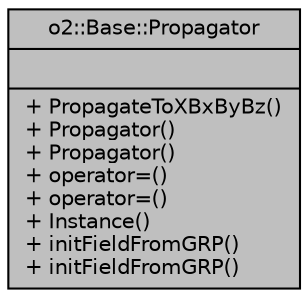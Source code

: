 digraph "o2::Base::Propagator"
{
 // INTERACTIVE_SVG=YES
  bgcolor="transparent";
  edge [fontname="Helvetica",fontsize="10",labelfontname="Helvetica",labelfontsize="10"];
  node [fontname="Helvetica",fontsize="10",shape=record];
  Node1 [label="{o2::Base::Propagator\n||+ PropagateToXBxByBz()\l+ Propagator()\l+ Propagator()\l+ operator=()\l+ operator=()\l+ Instance()\l+ initFieldFromGRP()\l+ initFieldFromGRP()\l}",height=0.2,width=0.4,color="black", fillcolor="grey75", style="filled" fontcolor="black"];
}
